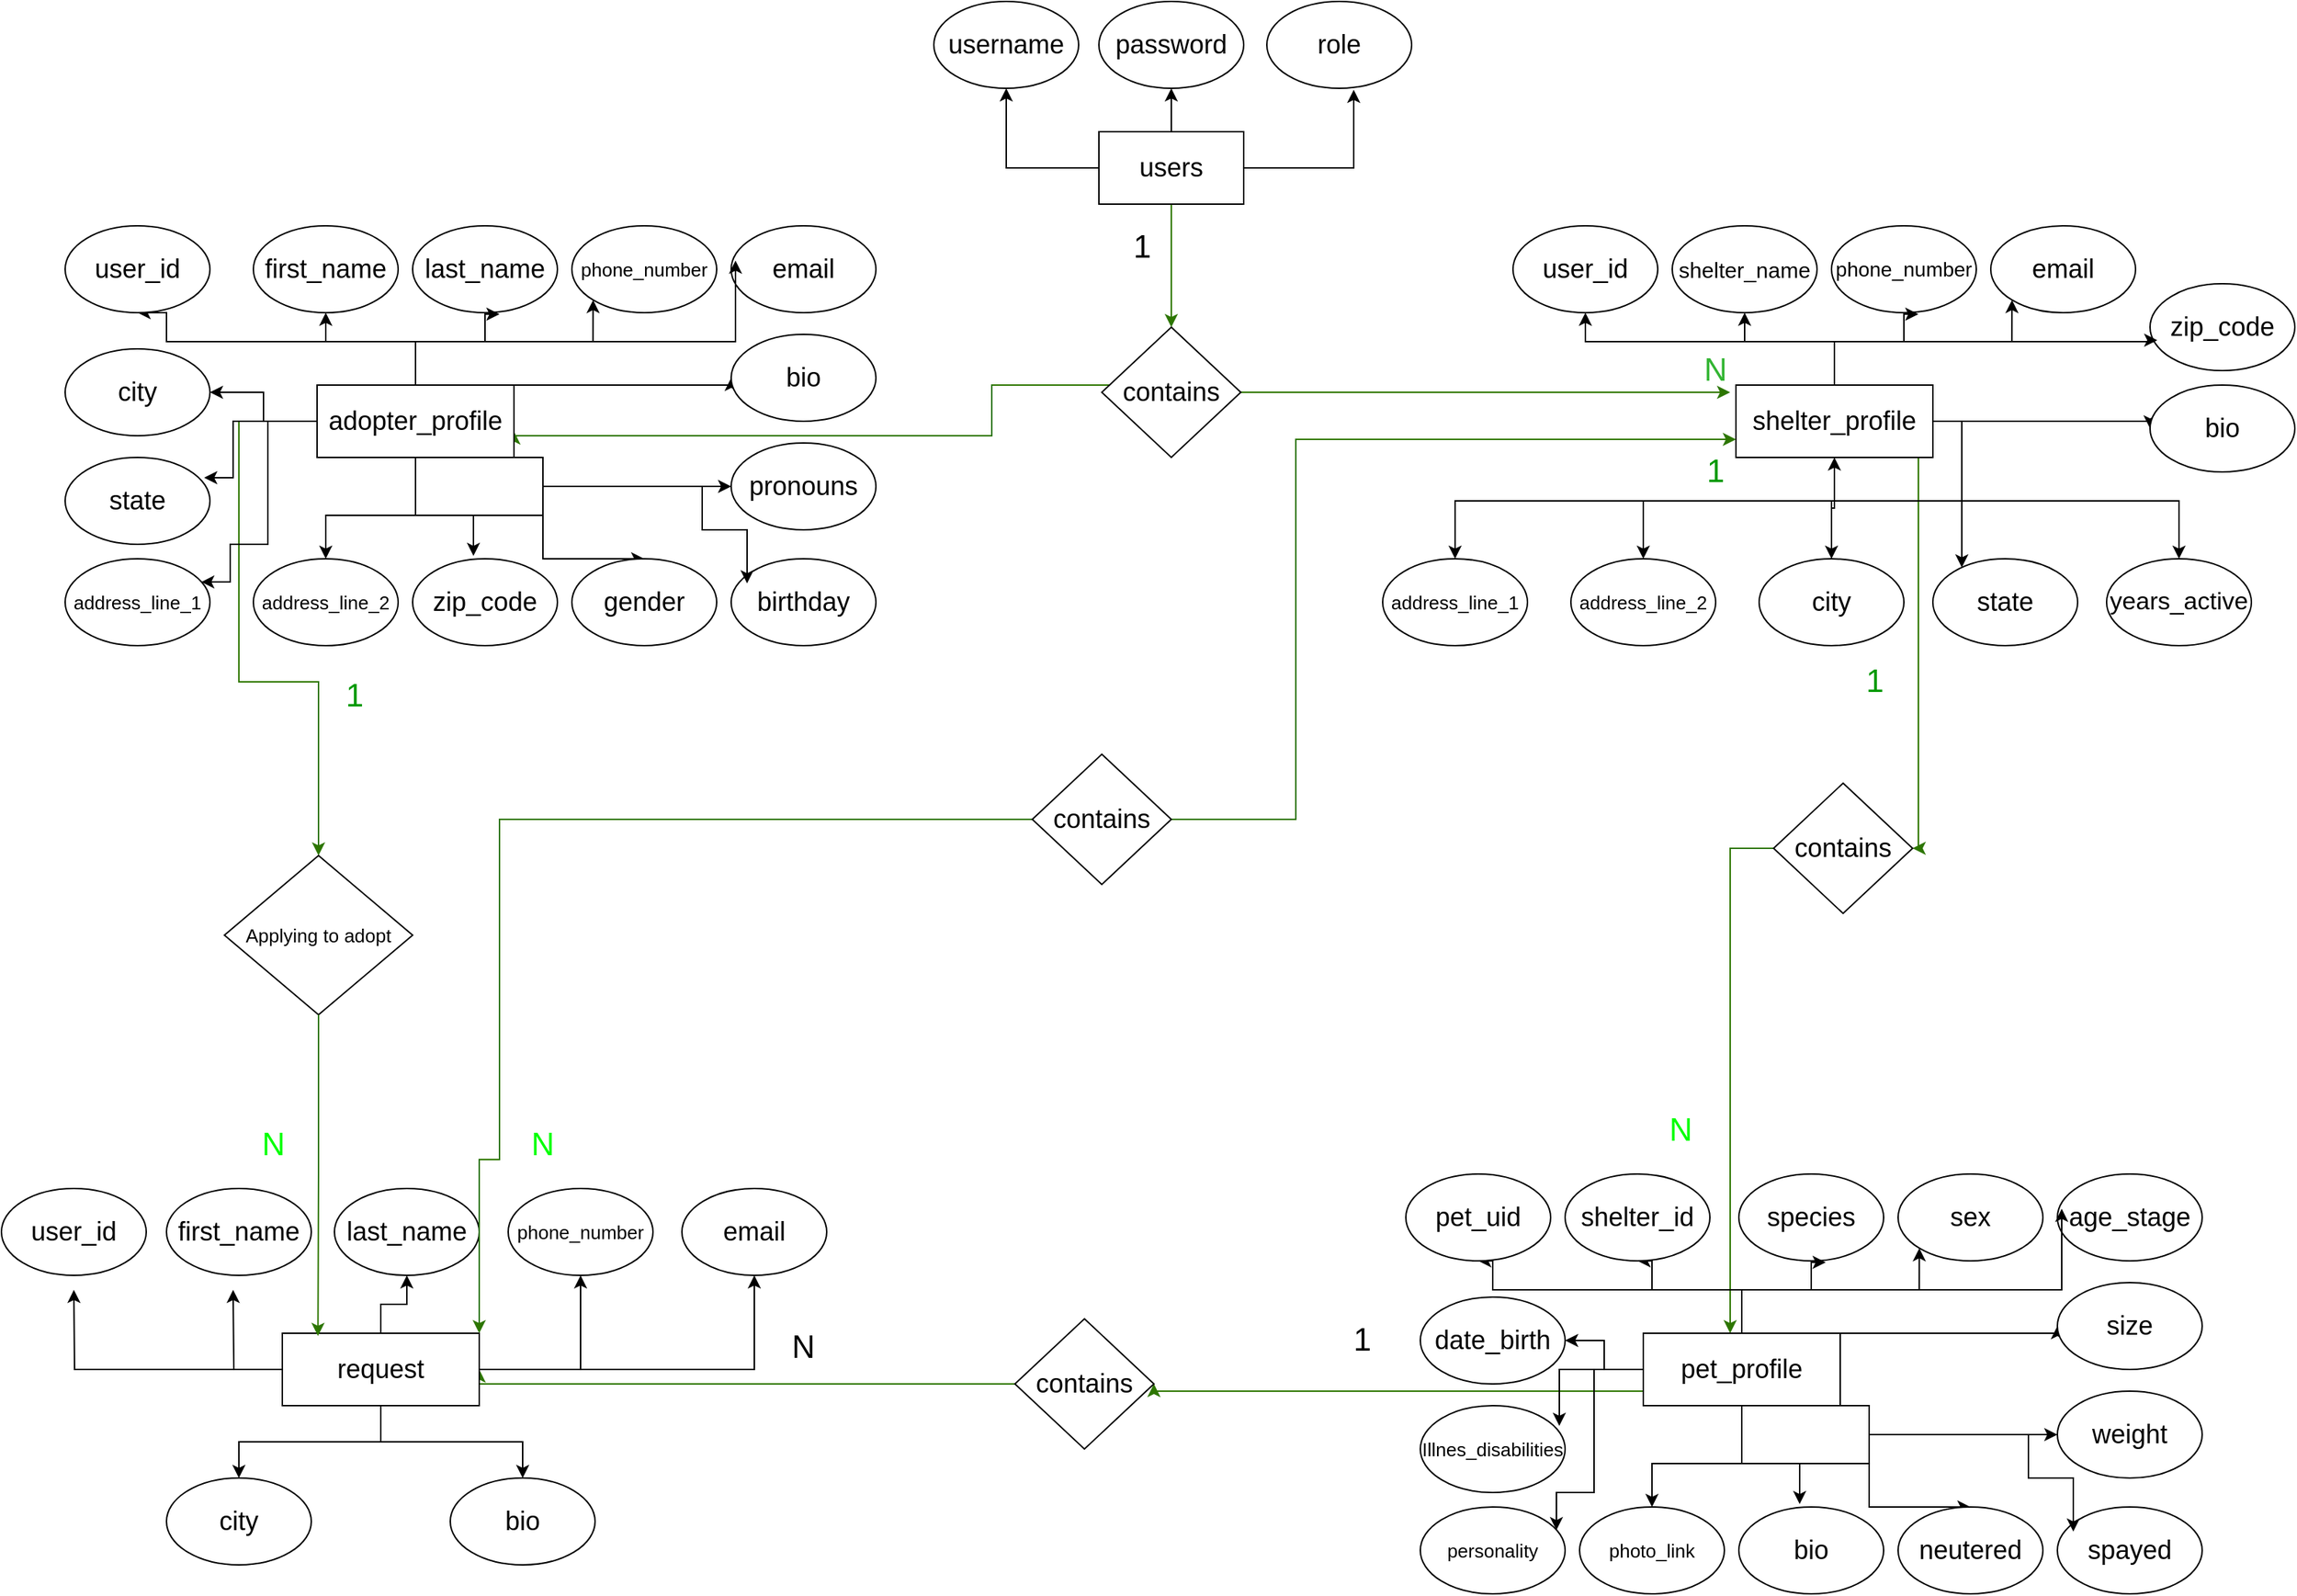 <mxfile version="27.2.0">
  <diagram name="Página-1" id="Rn7OdRzO2CIRXvN16hDt">
    <mxGraphModel grid="1" page="1" gridSize="10" guides="1" tooltips="1" connect="1" arrows="1" fold="1" pageScale="1" pageWidth="827" pageHeight="1169" math="0" shadow="0">
      <root>
        <mxCell id="0" />
        <mxCell id="1" parent="0" />
        <mxCell id="a23xOZSOgzIgh4aSkICn-7" style="edgeStyle=orthogonalEdgeStyle;rounded=0;orthogonalLoop=1;jettySize=auto;html=1;entryX=0.5;entryY=1;entryDx=0;entryDy=0;" edge="1" parent="1" source="a23xOZSOgzIgh4aSkICn-3" target="a23xOZSOgzIgh4aSkICn-4">
          <mxGeometry relative="1" as="geometry" />
        </mxCell>
        <mxCell id="a23xOZSOgzIgh4aSkICn-8" style="edgeStyle=orthogonalEdgeStyle;rounded=0;orthogonalLoop=1;jettySize=auto;html=1;entryX=0.5;entryY=1;entryDx=0;entryDy=0;" edge="1" parent="1" source="a23xOZSOgzIgh4aSkICn-3" target="a23xOZSOgzIgh4aSkICn-5">
          <mxGeometry relative="1" as="geometry">
            <mxPoint x="414" y="80" as="targetPoint" />
          </mxGeometry>
        </mxCell>
        <mxCell id="a23xOZSOgzIgh4aSkICn-54" style="edgeStyle=orthogonalEdgeStyle;rounded=0;orthogonalLoop=1;jettySize=auto;html=1;entryX=0.5;entryY=0;entryDx=0;entryDy=0;fillColor=#60a917;strokeColor=#2D7600;" edge="1" parent="1" source="a23xOZSOgzIgh4aSkICn-3" target="a23xOZSOgzIgh4aSkICn-12">
          <mxGeometry relative="1" as="geometry" />
        </mxCell>
        <mxCell id="a23xOZSOgzIgh4aSkICn-3" value="&lt;font style=&quot;font-size: 18px;&quot;&gt;users&lt;/font&gt;" style="rounded=0;whiteSpace=wrap;html=1;" vertex="1" parent="1">
          <mxGeometry x="364" y="100" width="100" height="50" as="geometry" />
        </mxCell>
        <mxCell id="a23xOZSOgzIgh4aSkICn-4" value="&lt;font style=&quot;font-size: 18px;&quot;&gt;username&lt;/font&gt;" style="ellipse;whiteSpace=wrap;html=1;" vertex="1" parent="1">
          <mxGeometry x="250" y="10" width="100" height="60" as="geometry" />
        </mxCell>
        <mxCell id="a23xOZSOgzIgh4aSkICn-5" value="&lt;font style=&quot;font-size: 18px;&quot;&gt;password&lt;/font&gt;" style="ellipse;whiteSpace=wrap;html=1;" vertex="1" parent="1">
          <mxGeometry x="364" y="10" width="100" height="60" as="geometry" />
        </mxCell>
        <mxCell id="a23xOZSOgzIgh4aSkICn-6" value="&lt;font style=&quot;font-size: 18px;&quot;&gt;role&lt;/font&gt;" style="ellipse;whiteSpace=wrap;html=1;" vertex="1" parent="1">
          <mxGeometry x="480" y="10" width="100" height="60" as="geometry" />
        </mxCell>
        <mxCell id="a23xOZSOgzIgh4aSkICn-10" style="edgeStyle=orthogonalEdgeStyle;rounded=0;orthogonalLoop=1;jettySize=auto;html=1;entryX=0.6;entryY=1.017;entryDx=0;entryDy=0;entryPerimeter=0;" edge="1" parent="1" source="a23xOZSOgzIgh4aSkICn-3" target="a23xOZSOgzIgh4aSkICn-6">
          <mxGeometry relative="1" as="geometry" />
        </mxCell>
        <mxCell id="a23xOZSOgzIgh4aSkICn-53" style="edgeStyle=orthogonalEdgeStyle;rounded=0;orthogonalLoop=1;jettySize=auto;html=1;fillColor=#60a917;strokeColor=#2D7600;entryX=0.993;entryY=0.64;entryDx=0;entryDy=0;entryPerimeter=0;" edge="1" parent="1" source="a23xOZSOgzIgh4aSkICn-12" target="a23xOZSOgzIgh4aSkICn-16">
          <mxGeometry relative="1" as="geometry">
            <mxPoint x="-10" y="310" as="targetPoint" />
            <Array as="points">
              <mxPoint x="290" y="275" />
              <mxPoint x="290" y="310" />
              <mxPoint x="-40" y="310" />
            </Array>
          </mxGeometry>
        </mxCell>
        <mxCell id="a23xOZSOgzIgh4aSkICn-167" style="edgeStyle=orthogonalEdgeStyle;rounded=0;orthogonalLoop=1;jettySize=auto;html=1;fillColor=#60a917;strokeColor=#2D7600;" edge="1" parent="1" source="a23xOZSOgzIgh4aSkICn-12">
          <mxGeometry relative="1" as="geometry">
            <mxPoint x="800" y="280" as="targetPoint" />
          </mxGeometry>
        </mxCell>
        <mxCell id="a23xOZSOgzIgh4aSkICn-12" value="&lt;font style=&quot;font-size: 18px;&quot;&gt;contains&lt;/font&gt;" style="rhombus;whiteSpace=wrap;html=1;" vertex="1" parent="1">
          <mxGeometry x="366" y="235" width="96" height="90" as="geometry" />
        </mxCell>
        <mxCell id="a23xOZSOgzIgh4aSkICn-14" style="edgeStyle=orthogonalEdgeStyle;rounded=0;orthogonalLoop=1;jettySize=auto;html=1;entryX=0.5;entryY=1;entryDx=0;entryDy=0;" edge="1" parent="1" source="a23xOZSOgzIgh4aSkICn-16" target="a23xOZSOgzIgh4aSkICn-17">
          <mxGeometry relative="1" as="geometry">
            <Array as="points">
              <mxPoint x="-108" y="245" />
              <mxPoint x="-280" y="245" />
            </Array>
          </mxGeometry>
        </mxCell>
        <mxCell id="a23xOZSOgzIgh4aSkICn-15" style="edgeStyle=orthogonalEdgeStyle;rounded=0;orthogonalLoop=1;jettySize=auto;html=1;entryX=0.5;entryY=1;entryDx=0;entryDy=0;" edge="1" parent="1" source="a23xOZSOgzIgh4aSkICn-16" target="a23xOZSOgzIgh4aSkICn-18">
          <mxGeometry relative="1" as="geometry">
            <mxPoint x="-126" y="235" as="targetPoint" />
            <Array as="points">
              <mxPoint x="-108" y="245" />
              <mxPoint x="-170" y="245" />
            </Array>
          </mxGeometry>
        </mxCell>
        <mxCell id="a23xOZSOgzIgh4aSkICn-27" style="edgeStyle=orthogonalEdgeStyle;rounded=0;orthogonalLoop=1;jettySize=auto;html=1;entryX=0;entryY=0.5;entryDx=0;entryDy=0;exitX=1;exitY=0.25;exitDx=0;exitDy=0;" edge="1" parent="1" source="a23xOZSOgzIgh4aSkICn-16" target="a23xOZSOgzIgh4aSkICn-26">
          <mxGeometry relative="1" as="geometry">
            <Array as="points">
              <mxPoint x="-40" y="275" />
              <mxPoint x="110" y="275" />
            </Array>
          </mxGeometry>
        </mxCell>
        <mxCell id="a23xOZSOgzIgh4aSkICn-36" style="edgeStyle=orthogonalEdgeStyle;rounded=0;orthogonalLoop=1;jettySize=auto;html=1;" edge="1" parent="1" source="a23xOZSOgzIgh4aSkICn-16" target="a23xOZSOgzIgh4aSkICn-29">
          <mxGeometry relative="1" as="geometry" />
        </mxCell>
        <mxCell id="a23xOZSOgzIgh4aSkICn-43" style="edgeStyle=orthogonalEdgeStyle;rounded=0;orthogonalLoop=1;jettySize=auto;html=1;entryX=0;entryY=1;entryDx=0;entryDy=0;" edge="1" parent="1" source="a23xOZSOgzIgh4aSkICn-16" target="a23xOZSOgzIgh4aSkICn-21">
          <mxGeometry relative="1" as="geometry">
            <Array as="points">
              <mxPoint x="-108" y="245" />
              <mxPoint x="15" y="245" />
            </Array>
          </mxGeometry>
        </mxCell>
        <mxCell id="a23xOZSOgzIgh4aSkICn-46" style="edgeStyle=orthogonalEdgeStyle;rounded=0;orthogonalLoop=1;jettySize=auto;html=1;entryX=0;entryY=0.5;entryDx=0;entryDy=0;exitX=1;exitY=1;exitDx=0;exitDy=0;" edge="1" parent="1" source="a23xOZSOgzIgh4aSkICn-16" target="a23xOZSOgzIgh4aSkICn-44">
          <mxGeometry relative="1" as="geometry">
            <Array as="points">
              <mxPoint x="-20" y="325" />
              <mxPoint x="-20" y="345" />
            </Array>
          </mxGeometry>
        </mxCell>
        <mxCell id="a23xOZSOgzIgh4aSkICn-48" style="edgeStyle=orthogonalEdgeStyle;rounded=0;orthogonalLoop=1;jettySize=auto;html=1;" edge="1" parent="1" source="a23xOZSOgzIgh4aSkICn-16" target="a23xOZSOgzIgh4aSkICn-40">
          <mxGeometry relative="1" as="geometry">
            <Array as="points">
              <mxPoint x="-108" y="365" />
              <mxPoint x="-170" y="365" />
            </Array>
          </mxGeometry>
        </mxCell>
        <mxCell id="a23xOZSOgzIgh4aSkICn-50" style="edgeStyle=orthogonalEdgeStyle;rounded=0;orthogonalLoop=1;jettySize=auto;html=1;entryX=0.5;entryY=0;entryDx=0;entryDy=0;exitX=1;exitY=1;exitDx=0;exitDy=0;" edge="1" parent="1" source="a23xOZSOgzIgh4aSkICn-16" target="a23xOZSOgzIgh4aSkICn-42">
          <mxGeometry relative="1" as="geometry">
            <Array as="points">
              <mxPoint x="-20" y="325" />
              <mxPoint x="-20" y="395" />
            </Array>
          </mxGeometry>
        </mxCell>
        <mxCell id="a23xOZSOgzIgh4aSkICn-170" style="edgeStyle=orthogonalEdgeStyle;rounded=0;orthogonalLoop=1;jettySize=auto;html=1;fillColor=#60a917;strokeColor=#2D7600;" edge="1" parent="1" source="a23xOZSOgzIgh4aSkICn-16" target="a23xOZSOgzIgh4aSkICn-169">
          <mxGeometry relative="1" as="geometry">
            <Array as="points">
              <mxPoint x="-230" y="300" />
              <mxPoint x="-230" y="480" />
              <mxPoint x="-175" y="480" />
            </Array>
          </mxGeometry>
        </mxCell>
        <mxCell id="a23xOZSOgzIgh4aSkICn-16" value="&lt;span style=&quot;font-size: 18px;&quot;&gt;adopter_profile&lt;/span&gt;" style="rounded=0;whiteSpace=wrap;html=1;" vertex="1" parent="1">
          <mxGeometry x="-176" y="275" width="136" height="50" as="geometry" />
        </mxCell>
        <mxCell id="a23xOZSOgzIgh4aSkICn-17" value="&lt;font style=&quot;font-size: 18px;&quot;&gt;user_id&lt;/font&gt;" style="ellipse;whiteSpace=wrap;html=1;" vertex="1" parent="1">
          <mxGeometry x="-350" y="165" width="100" height="60" as="geometry" />
        </mxCell>
        <mxCell id="a23xOZSOgzIgh4aSkICn-18" value="&lt;font style=&quot;font-size: 18px;&quot;&gt;first_name&lt;/font&gt;" style="ellipse;whiteSpace=wrap;html=1;" vertex="1" parent="1">
          <mxGeometry x="-220" y="165" width="100" height="60" as="geometry" />
        </mxCell>
        <mxCell id="a23xOZSOgzIgh4aSkICn-19" value="&lt;font style=&quot;font-size: 18px;&quot;&gt;last_name&lt;/font&gt;" style="ellipse;whiteSpace=wrap;html=1;" vertex="1" parent="1">
          <mxGeometry x="-110" y="165" width="100" height="60" as="geometry" />
        </mxCell>
        <mxCell id="a23xOZSOgzIgh4aSkICn-20" style="edgeStyle=orthogonalEdgeStyle;rounded=0;orthogonalLoop=1;jettySize=auto;html=1;entryX=0.6;entryY=1.017;entryDx=0;entryDy=0;entryPerimeter=0;" edge="1" parent="1" source="a23xOZSOgzIgh4aSkICn-16" target="a23xOZSOgzIgh4aSkICn-19">
          <mxGeometry relative="1" as="geometry">
            <Array as="points">
              <mxPoint x="-108" y="245" />
              <mxPoint x="-60" y="245" />
              <mxPoint x="-60" y="226" />
            </Array>
          </mxGeometry>
        </mxCell>
        <mxCell id="a23xOZSOgzIgh4aSkICn-21" value="&lt;font style=&quot;font-size: 13px;&quot;&gt;phone_number&lt;/font&gt;" style="ellipse;whiteSpace=wrap;html=1;" vertex="1" parent="1">
          <mxGeometry y="165" width="100" height="60" as="geometry" />
        </mxCell>
        <mxCell id="a23xOZSOgzIgh4aSkICn-22" value="&lt;font style=&quot;font-size: 18px;&quot;&gt;email&lt;/font&gt;" style="ellipse;whiteSpace=wrap;html=1;" vertex="1" parent="1">
          <mxGeometry x="110" y="165" width="100" height="60" as="geometry" />
        </mxCell>
        <mxCell id="a23xOZSOgzIgh4aSkICn-25" style="edgeStyle=orthogonalEdgeStyle;rounded=0;orthogonalLoop=1;jettySize=auto;html=1;entryX=0.03;entryY=0.4;entryDx=0;entryDy=0;entryPerimeter=0;" edge="1" parent="1" source="a23xOZSOgzIgh4aSkICn-16" target="a23xOZSOgzIgh4aSkICn-22">
          <mxGeometry relative="1" as="geometry">
            <Array as="points">
              <mxPoint x="-108" y="245" />
              <mxPoint x="113" y="245" />
            </Array>
          </mxGeometry>
        </mxCell>
        <mxCell id="a23xOZSOgzIgh4aSkICn-26" value="&lt;font style=&quot;font-size: 18px;&quot;&gt;bio&lt;/font&gt;" style="ellipse;whiteSpace=wrap;html=1;" vertex="1" parent="1">
          <mxGeometry x="110" y="240" width="100" height="60" as="geometry" />
        </mxCell>
        <mxCell id="a23xOZSOgzIgh4aSkICn-29" value="&lt;font style=&quot;font-size: 18px;&quot;&gt;city&lt;/font&gt;" style="ellipse;whiteSpace=wrap;html=1;" vertex="1" parent="1">
          <mxGeometry x="-350" y="250" width="100" height="60" as="geometry" />
        </mxCell>
        <mxCell id="a23xOZSOgzIgh4aSkICn-30" value="&lt;font style=&quot;font-size: 18px;&quot;&gt;state&lt;/font&gt;" style="ellipse;whiteSpace=wrap;html=1;" vertex="1" parent="1">
          <mxGeometry x="-350" y="325" width="100" height="60" as="geometry" />
        </mxCell>
        <mxCell id="a23xOZSOgzIgh4aSkICn-31" value="&lt;font style=&quot;font-size: 13px;&quot;&gt;address_line_1&lt;/font&gt;" style="ellipse;whiteSpace=wrap;html=1;" vertex="1" parent="1">
          <mxGeometry x="-350" y="395" width="100" height="60" as="geometry" />
        </mxCell>
        <mxCell id="a23xOZSOgzIgh4aSkICn-37" style="edgeStyle=orthogonalEdgeStyle;rounded=0;orthogonalLoop=1;jettySize=auto;html=1;entryX=0.96;entryY=0.233;entryDx=0;entryDy=0;entryPerimeter=0;" edge="1" parent="1" source="a23xOZSOgzIgh4aSkICn-16" target="a23xOZSOgzIgh4aSkICn-30">
          <mxGeometry relative="1" as="geometry">
            <Array as="points">
              <mxPoint x="-234" y="300" />
            </Array>
          </mxGeometry>
        </mxCell>
        <mxCell id="a23xOZSOgzIgh4aSkICn-40" value="&lt;font style=&quot;font-size: 13px;&quot;&gt;address_line_2&lt;/font&gt;" style="ellipse;whiteSpace=wrap;html=1;" vertex="1" parent="1">
          <mxGeometry x="-220" y="395" width="100" height="60" as="geometry" />
        </mxCell>
        <mxCell id="a23xOZSOgzIgh4aSkICn-41" value="&lt;font style=&quot;font-size: 18px;&quot;&gt;zip_code&lt;/font&gt;" style="ellipse;whiteSpace=wrap;html=1;" vertex="1" parent="1">
          <mxGeometry x="-110" y="395" width="100" height="60" as="geometry" />
        </mxCell>
        <mxCell id="a23xOZSOgzIgh4aSkICn-42" value="&lt;font style=&quot;font-size: 18px;&quot;&gt;gender&lt;/font&gt;" style="ellipse;whiteSpace=wrap;html=1;" vertex="1" parent="1">
          <mxGeometry y="395" width="100" height="60" as="geometry" />
        </mxCell>
        <mxCell id="a23xOZSOgzIgh4aSkICn-44" value="&lt;font style=&quot;font-size: 18px;&quot;&gt;pronouns&lt;/font&gt;" style="ellipse;whiteSpace=wrap;html=1;" vertex="1" parent="1">
          <mxGeometry x="110" y="315" width="100" height="60" as="geometry" />
        </mxCell>
        <mxCell id="a23xOZSOgzIgh4aSkICn-45" value="&lt;font style=&quot;font-size: 18px;&quot;&gt;birthday&lt;/font&gt;" style="ellipse;whiteSpace=wrap;html=1;" vertex="1" parent="1">
          <mxGeometry x="110" y="395" width="100" height="60" as="geometry" />
        </mxCell>
        <mxCell id="a23xOZSOgzIgh4aSkICn-47" style="edgeStyle=orthogonalEdgeStyle;rounded=0;orthogonalLoop=1;jettySize=auto;html=1;entryX=0.11;entryY=0.283;entryDx=0;entryDy=0;entryPerimeter=0;" edge="1" parent="1" target="a23xOZSOgzIgh4aSkICn-45">
          <mxGeometry relative="1" as="geometry">
            <mxPoint x="-108" y="335" as="sourcePoint" />
            <Array as="points">
              <mxPoint x="-108" y="365" />
              <mxPoint x="-20" y="365" />
              <mxPoint x="-20" y="345" />
              <mxPoint x="90" y="345" />
              <mxPoint x="90" y="375" />
              <mxPoint x="121" y="375" />
            </Array>
          </mxGeometry>
        </mxCell>
        <mxCell id="a23xOZSOgzIgh4aSkICn-49" style="edgeStyle=orthogonalEdgeStyle;rounded=0;orthogonalLoop=1;jettySize=auto;html=1;entryX=0.42;entryY=-0.033;entryDx=0;entryDy=0;entryPerimeter=0;" edge="1" parent="1" source="a23xOZSOgzIgh4aSkICn-16" target="a23xOZSOgzIgh4aSkICn-41">
          <mxGeometry relative="1" as="geometry">
            <Array as="points">
              <mxPoint x="-108" y="365" />
              <mxPoint x="-68" y="365" />
            </Array>
          </mxGeometry>
        </mxCell>
        <mxCell id="a23xOZSOgzIgh4aSkICn-55" style="edgeStyle=orthogonalEdgeStyle;rounded=0;orthogonalLoop=1;jettySize=auto;html=1;entryX=0.94;entryY=0.267;entryDx=0;entryDy=0;entryPerimeter=0;" edge="1" parent="1" source="a23xOZSOgzIgh4aSkICn-16" target="a23xOZSOgzIgh4aSkICn-31">
          <mxGeometry relative="1" as="geometry">
            <Array as="points">
              <mxPoint x="-210" y="300" />
              <mxPoint x="-210" y="385" />
              <mxPoint x="-236" y="385" />
            </Array>
          </mxGeometry>
        </mxCell>
        <mxCell id="a23xOZSOgzIgh4aSkICn-56" style="edgeStyle=orthogonalEdgeStyle;rounded=0;orthogonalLoop=1;jettySize=auto;html=1;entryX=0.5;entryY=1;entryDx=0;entryDy=0;" edge="1" parent="1" source="a23xOZSOgzIgh4aSkICn-64" target="a23xOZSOgzIgh4aSkICn-65">
          <mxGeometry relative="1" as="geometry">
            <Array as="points">
              <mxPoint x="872" y="245" />
              <mxPoint x="700" y="245" />
            </Array>
          </mxGeometry>
        </mxCell>
        <mxCell id="a23xOZSOgzIgh4aSkICn-57" style="edgeStyle=orthogonalEdgeStyle;rounded=0;orthogonalLoop=1;jettySize=auto;html=1;entryX=0.5;entryY=1;entryDx=0;entryDy=0;" edge="1" parent="1" source="a23xOZSOgzIgh4aSkICn-64" target="a23xOZSOgzIgh4aSkICn-66">
          <mxGeometry relative="1" as="geometry">
            <mxPoint x="854" y="235" as="targetPoint" />
            <Array as="points">
              <mxPoint x="872" y="245" />
              <mxPoint x="810" y="245" />
            </Array>
          </mxGeometry>
        </mxCell>
        <mxCell id="a23xOZSOgzIgh4aSkICn-58" style="edgeStyle=orthogonalEdgeStyle;rounded=0;orthogonalLoop=1;jettySize=auto;html=1;entryX=0;entryY=0.5;entryDx=0;entryDy=0;exitX=1;exitY=0.25;exitDx=0;exitDy=0;" edge="1" parent="1" source="a23xOZSOgzIgh4aSkICn-64" target="a23xOZSOgzIgh4aSkICn-72">
          <mxGeometry relative="1" as="geometry">
            <Array as="points">
              <mxPoint x="940" y="300" />
            </Array>
          </mxGeometry>
        </mxCell>
        <mxCell id="a23xOZSOgzIgh4aSkICn-60" style="edgeStyle=orthogonalEdgeStyle;rounded=0;orthogonalLoop=1;jettySize=auto;html=1;entryX=0;entryY=1;entryDx=0;entryDy=0;" edge="1" parent="1" source="a23xOZSOgzIgh4aSkICn-64" target="a23xOZSOgzIgh4aSkICn-69">
          <mxGeometry relative="1" as="geometry">
            <Array as="points">
              <mxPoint x="872" y="245" />
              <mxPoint x="995" y="245" />
            </Array>
          </mxGeometry>
        </mxCell>
        <mxCell id="a23xOZSOgzIgh4aSkICn-62" style="edgeStyle=orthogonalEdgeStyle;rounded=0;orthogonalLoop=1;jettySize=auto;html=1;" edge="1" parent="1" source="a23xOZSOgzIgh4aSkICn-64" target="a23xOZSOgzIgh4aSkICn-77">
          <mxGeometry relative="1" as="geometry">
            <Array as="points">
              <mxPoint x="960" y="300" />
            </Array>
          </mxGeometry>
        </mxCell>
        <mxCell id="a23xOZSOgzIgh4aSkICn-85" style="edgeStyle=orthogonalEdgeStyle;rounded=0;orthogonalLoop=1;jettySize=auto;html=1;" edge="1" parent="1" source="a23xOZSOgzIgh4aSkICn-64" target="a23xOZSOgzIgh4aSkICn-73">
          <mxGeometry relative="1" as="geometry">
            <Array as="points">
              <mxPoint x="872" y="355" />
            </Array>
          </mxGeometry>
        </mxCell>
        <mxCell id="a23xOZSOgzIgh4aSkICn-86" style="edgeStyle=orthogonalEdgeStyle;rounded=0;orthogonalLoop=1;jettySize=auto;html=1;" edge="1" parent="1" source="a23xOZSOgzIgh4aSkICn-64" target="a23xOZSOgzIgh4aSkICn-74">
          <mxGeometry relative="1" as="geometry">
            <Array as="points">
              <mxPoint x="872" y="355" />
              <mxPoint x="740" y="355" />
            </Array>
          </mxGeometry>
        </mxCell>
        <mxCell id="a23xOZSOgzIgh4aSkICn-88" style="edgeStyle=orthogonalEdgeStyle;rounded=0;orthogonalLoop=1;jettySize=auto;html=1;entryX=0.5;entryY=0;entryDx=0;entryDy=0;" edge="1" parent="1" source="a23xOZSOgzIgh4aSkICn-64" target="a23xOZSOgzIgh4aSkICn-75">
          <mxGeometry relative="1" as="geometry">
            <Array as="points">
              <mxPoint x="872" y="355" />
              <mxPoint x="870" y="355" />
            </Array>
          </mxGeometry>
        </mxCell>
        <mxCell id="a23xOZSOgzIgh4aSkICn-120" style="edgeStyle=orthogonalEdgeStyle;rounded=0;orthogonalLoop=1;jettySize=auto;html=1;fillColor=#60a917;strokeColor=#2D7600;" edge="1" parent="1" source="a23xOZSOgzIgh4aSkICn-64" target="a23xOZSOgzIgh4aSkICn-90">
          <mxGeometry relative="1" as="geometry">
            <Array as="points">
              <mxPoint x="930" y="595" />
            </Array>
          </mxGeometry>
        </mxCell>
        <mxCell id="a23xOZSOgzIgh4aSkICn-64" value="&lt;span style=&quot;font-size: 18px;&quot;&gt;shelter_profile&lt;/span&gt;" style="rounded=0;whiteSpace=wrap;html=1;" vertex="1" parent="1">
          <mxGeometry x="804" y="275" width="136" height="50" as="geometry" />
        </mxCell>
        <mxCell id="a23xOZSOgzIgh4aSkICn-65" value="&lt;font style=&quot;font-size: 18px;&quot;&gt;user_id&lt;/font&gt;" style="ellipse;whiteSpace=wrap;html=1;" vertex="1" parent="1">
          <mxGeometry x="650" y="165" width="100" height="60" as="geometry" />
        </mxCell>
        <mxCell id="a23xOZSOgzIgh4aSkICn-66" value="&lt;font style=&quot;font-size: 15px;&quot;&gt;shelter_name&lt;/font&gt;" style="ellipse;whiteSpace=wrap;html=1;" vertex="1" parent="1">
          <mxGeometry x="760" y="165" width="100" height="60" as="geometry" />
        </mxCell>
        <mxCell id="a23xOZSOgzIgh4aSkICn-67" value="&lt;font style=&quot;font-size: 14px;&quot;&gt;phone_number&lt;/font&gt;" style="ellipse;whiteSpace=wrap;html=1;" vertex="1" parent="1">
          <mxGeometry x="870" y="165" width="100" height="60" as="geometry" />
        </mxCell>
        <mxCell id="a23xOZSOgzIgh4aSkICn-68" style="edgeStyle=orthogonalEdgeStyle;rounded=0;orthogonalLoop=1;jettySize=auto;html=1;entryX=0.6;entryY=1.017;entryDx=0;entryDy=0;entryPerimeter=0;" edge="1" parent="1" source="a23xOZSOgzIgh4aSkICn-64" target="a23xOZSOgzIgh4aSkICn-67">
          <mxGeometry relative="1" as="geometry">
            <Array as="points">
              <mxPoint x="872" y="245" />
              <mxPoint x="920" y="245" />
              <mxPoint x="920" y="226" />
            </Array>
          </mxGeometry>
        </mxCell>
        <mxCell id="a23xOZSOgzIgh4aSkICn-69" value="&lt;font style=&quot;font-size: 18px;&quot;&gt;email&lt;/font&gt;" style="ellipse;whiteSpace=wrap;html=1;" vertex="1" parent="1">
          <mxGeometry x="980" y="165" width="100" height="60" as="geometry" />
        </mxCell>
        <mxCell id="a23xOZSOgzIgh4aSkICn-70" value="&lt;font style=&quot;font-size: 18px;&quot;&gt;zip_code&lt;/font&gt;" style="ellipse;whiteSpace=wrap;html=1;" vertex="1" parent="1">
          <mxGeometry x="1090" y="205" width="100" height="60" as="geometry" />
        </mxCell>
        <mxCell id="a23xOZSOgzIgh4aSkICn-71" style="edgeStyle=orthogonalEdgeStyle;rounded=0;orthogonalLoop=1;jettySize=auto;html=1;entryX=0.05;entryY=0.65;entryDx=0;entryDy=0;entryPerimeter=0;" edge="1" parent="1" source="a23xOZSOgzIgh4aSkICn-64" target="a23xOZSOgzIgh4aSkICn-70">
          <mxGeometry relative="1" as="geometry">
            <Array as="points">
              <mxPoint x="872" y="245" />
              <mxPoint x="1093" y="245" />
              <mxPoint x="1093" y="244" />
            </Array>
          </mxGeometry>
        </mxCell>
        <mxCell id="a23xOZSOgzIgh4aSkICn-72" value="&lt;font style=&quot;font-size: 18px;&quot;&gt;bio&lt;/font&gt;" style="ellipse;whiteSpace=wrap;html=1;" vertex="1" parent="1">
          <mxGeometry x="1090" y="275" width="100" height="60" as="geometry" />
        </mxCell>
        <mxCell id="a23xOZSOgzIgh4aSkICn-73" value="&lt;font style=&quot;font-size: 13px;&quot;&gt;address_line_1&lt;/font&gt;" style="ellipse;whiteSpace=wrap;html=1;" vertex="1" parent="1">
          <mxGeometry x="560" y="395" width="100" height="60" as="geometry" />
        </mxCell>
        <mxCell id="a23xOZSOgzIgh4aSkICn-74" value="&lt;font style=&quot;font-size: 13px;&quot;&gt;address_line_2&lt;/font&gt;" style="ellipse;whiteSpace=wrap;html=1;" vertex="1" parent="1">
          <mxGeometry x="690" y="395" width="100" height="60" as="geometry" />
        </mxCell>
        <mxCell id="a23xOZSOgzIgh4aSkICn-121" value="" style="edgeStyle=orthogonalEdgeStyle;rounded=0;orthogonalLoop=1;jettySize=auto;html=1;" edge="1" parent="1" source="a23xOZSOgzIgh4aSkICn-75" target="a23xOZSOgzIgh4aSkICn-64">
          <mxGeometry relative="1" as="geometry" />
        </mxCell>
        <mxCell id="a23xOZSOgzIgh4aSkICn-75" value="&lt;font style=&quot;font-size: 18px;&quot;&gt;city&lt;/font&gt;" style="ellipse;whiteSpace=wrap;html=1;" vertex="1" parent="1">
          <mxGeometry x="820" y="395" width="100" height="60" as="geometry" />
        </mxCell>
        <mxCell id="a23xOZSOgzIgh4aSkICn-77" value="&lt;font style=&quot;font-size: 18px;&quot;&gt;state&lt;/font&gt;" style="ellipse;whiteSpace=wrap;html=1;" vertex="1" parent="1">
          <mxGeometry x="940" y="395" width="100" height="60" as="geometry" />
        </mxCell>
        <mxCell id="a23xOZSOgzIgh4aSkICn-78" value="&lt;font style=&quot;font-size: 17px;&quot;&gt;years_active&lt;/font&gt;" style="ellipse;whiteSpace=wrap;html=1;" vertex="1" parent="1">
          <mxGeometry x="1060" y="395" width="100" height="60" as="geometry" />
        </mxCell>
        <mxCell id="a23xOZSOgzIgh4aSkICn-83" style="edgeStyle=orthogonalEdgeStyle;rounded=0;orthogonalLoop=1;jettySize=auto;html=1;entryX=0.5;entryY=0;entryDx=0;entryDy=0;" edge="1" parent="1" source="a23xOZSOgzIgh4aSkICn-64" target="a23xOZSOgzIgh4aSkICn-78">
          <mxGeometry relative="1" as="geometry">
            <Array as="points">
              <mxPoint x="872" y="355" />
              <mxPoint x="1110" y="355" />
            </Array>
          </mxGeometry>
        </mxCell>
        <mxCell id="a23xOZSOgzIgh4aSkICn-122" style="edgeStyle=orthogonalEdgeStyle;rounded=0;orthogonalLoop=1;jettySize=auto;html=1;fillColor=#60a917;strokeColor=#2D7600;" edge="1" parent="1" source="a23xOZSOgzIgh4aSkICn-90" target="a23xOZSOgzIgh4aSkICn-99">
          <mxGeometry relative="1" as="geometry">
            <Array as="points">
              <mxPoint x="800" y="595" />
            </Array>
          </mxGeometry>
        </mxCell>
        <mxCell id="a23xOZSOgzIgh4aSkICn-90" value="&lt;font style=&quot;font-size: 18px;&quot;&gt;contains&lt;/font&gt;" style="rhombus;whiteSpace=wrap;html=1;" vertex="1" parent="1">
          <mxGeometry x="830" y="550" width="96" height="90" as="geometry" />
        </mxCell>
        <mxCell id="a23xOZSOgzIgh4aSkICn-91" style="edgeStyle=orthogonalEdgeStyle;rounded=0;orthogonalLoop=1;jettySize=auto;html=1;entryX=0.5;entryY=1;entryDx=0;entryDy=0;" edge="1" parent="1" source="a23xOZSOgzIgh4aSkICn-99" target="a23xOZSOgzIgh4aSkICn-100">
          <mxGeometry relative="1" as="geometry">
            <Array as="points">
              <mxPoint x="808" y="900" />
              <mxPoint x="636" y="900" />
            </Array>
          </mxGeometry>
        </mxCell>
        <mxCell id="a23xOZSOgzIgh4aSkICn-92" style="edgeStyle=orthogonalEdgeStyle;rounded=0;orthogonalLoop=1;jettySize=auto;html=1;entryX=0.5;entryY=1;entryDx=0;entryDy=0;" edge="1" parent="1" source="a23xOZSOgzIgh4aSkICn-99" target="a23xOZSOgzIgh4aSkICn-101">
          <mxGeometry relative="1" as="geometry">
            <mxPoint x="790" y="890" as="targetPoint" />
            <Array as="points">
              <mxPoint x="808" y="900" />
              <mxPoint x="746" y="900" />
            </Array>
          </mxGeometry>
        </mxCell>
        <mxCell id="a23xOZSOgzIgh4aSkICn-93" style="edgeStyle=orthogonalEdgeStyle;rounded=0;orthogonalLoop=1;jettySize=auto;html=1;entryX=0;entryY=0.5;entryDx=0;entryDy=0;exitX=1;exitY=0.25;exitDx=0;exitDy=0;" edge="1" parent="1" source="a23xOZSOgzIgh4aSkICn-99" target="a23xOZSOgzIgh4aSkICn-107">
          <mxGeometry relative="1" as="geometry">
            <Array as="points">
              <mxPoint x="876" y="930" />
              <mxPoint x="1026" y="930" />
            </Array>
          </mxGeometry>
        </mxCell>
        <mxCell id="a23xOZSOgzIgh4aSkICn-94" style="edgeStyle=orthogonalEdgeStyle;rounded=0;orthogonalLoop=1;jettySize=auto;html=1;" edge="1" parent="1" source="a23xOZSOgzIgh4aSkICn-99" target="a23xOZSOgzIgh4aSkICn-108">
          <mxGeometry relative="1" as="geometry" />
        </mxCell>
        <mxCell id="a23xOZSOgzIgh4aSkICn-95" style="edgeStyle=orthogonalEdgeStyle;rounded=0;orthogonalLoop=1;jettySize=auto;html=1;entryX=0;entryY=1;entryDx=0;entryDy=0;" edge="1" parent="1" source="a23xOZSOgzIgh4aSkICn-99" target="a23xOZSOgzIgh4aSkICn-104">
          <mxGeometry relative="1" as="geometry">
            <Array as="points">
              <mxPoint x="808" y="900" />
              <mxPoint x="931" y="900" />
            </Array>
          </mxGeometry>
        </mxCell>
        <mxCell id="a23xOZSOgzIgh4aSkICn-96" style="edgeStyle=orthogonalEdgeStyle;rounded=0;orthogonalLoop=1;jettySize=auto;html=1;entryX=0;entryY=0.5;entryDx=0;entryDy=0;exitX=1;exitY=1;exitDx=0;exitDy=0;" edge="1" parent="1" source="a23xOZSOgzIgh4aSkICn-99" target="a23xOZSOgzIgh4aSkICn-115">
          <mxGeometry relative="1" as="geometry">
            <Array as="points">
              <mxPoint x="896" y="980" />
              <mxPoint x="896" y="1000" />
            </Array>
          </mxGeometry>
        </mxCell>
        <mxCell id="a23xOZSOgzIgh4aSkICn-97" style="edgeStyle=orthogonalEdgeStyle;rounded=0;orthogonalLoop=1;jettySize=auto;html=1;" edge="1" parent="1" source="a23xOZSOgzIgh4aSkICn-99" target="a23xOZSOgzIgh4aSkICn-112">
          <mxGeometry relative="1" as="geometry">
            <Array as="points">
              <mxPoint x="808" y="1020" />
              <mxPoint x="746" y="1020" />
            </Array>
          </mxGeometry>
        </mxCell>
        <mxCell id="a23xOZSOgzIgh4aSkICn-98" style="edgeStyle=orthogonalEdgeStyle;rounded=0;orthogonalLoop=1;jettySize=auto;html=1;entryX=0.5;entryY=0;entryDx=0;entryDy=0;exitX=1;exitY=1;exitDx=0;exitDy=0;" edge="1" parent="1" source="a23xOZSOgzIgh4aSkICn-99" target="a23xOZSOgzIgh4aSkICn-114">
          <mxGeometry relative="1" as="geometry">
            <Array as="points">
              <mxPoint x="896" y="980" />
              <mxPoint x="896" y="1050" />
            </Array>
          </mxGeometry>
        </mxCell>
        <mxCell id="a23xOZSOgzIgh4aSkICn-124" style="edgeStyle=orthogonalEdgeStyle;rounded=0;orthogonalLoop=1;jettySize=auto;html=1;entryX=1;entryY=0.5;entryDx=0;entryDy=0;fillColor=#60a917;strokeColor=#2D7600;" edge="1" parent="1" source="a23xOZSOgzIgh4aSkICn-99" target="a23xOZSOgzIgh4aSkICn-123">
          <mxGeometry relative="1" as="geometry">
            <Array as="points">
              <mxPoint x="402" y="970" />
            </Array>
          </mxGeometry>
        </mxCell>
        <mxCell id="a23xOZSOgzIgh4aSkICn-99" value="&lt;span style=&quot;font-size: 18px;&quot;&gt;pet_profile&lt;/span&gt;" style="rounded=0;whiteSpace=wrap;html=1;" vertex="1" parent="1">
          <mxGeometry x="740" y="930" width="136" height="50" as="geometry" />
        </mxCell>
        <mxCell id="a23xOZSOgzIgh4aSkICn-100" value="&lt;font style=&quot;font-size: 18px;&quot;&gt;pet_uid&lt;/font&gt;" style="ellipse;whiteSpace=wrap;html=1;" vertex="1" parent="1">
          <mxGeometry x="576" y="820" width="100" height="60" as="geometry" />
        </mxCell>
        <mxCell id="a23xOZSOgzIgh4aSkICn-101" value="&lt;font style=&quot;font-size: 18px;&quot;&gt;shelter_id&lt;/font&gt;" style="ellipse;whiteSpace=wrap;html=1;" vertex="1" parent="1">
          <mxGeometry x="686" y="820" width="100" height="60" as="geometry" />
        </mxCell>
        <mxCell id="a23xOZSOgzIgh4aSkICn-102" value="&lt;font style=&quot;font-size: 18px;&quot;&gt;species&lt;/font&gt;" style="ellipse;whiteSpace=wrap;html=1;" vertex="1" parent="1">
          <mxGeometry x="806" y="820" width="100" height="60" as="geometry" />
        </mxCell>
        <mxCell id="a23xOZSOgzIgh4aSkICn-103" style="edgeStyle=orthogonalEdgeStyle;rounded=0;orthogonalLoop=1;jettySize=auto;html=1;entryX=0.6;entryY=1.017;entryDx=0;entryDy=0;entryPerimeter=0;" edge="1" parent="1" source="a23xOZSOgzIgh4aSkICn-99" target="a23xOZSOgzIgh4aSkICn-102">
          <mxGeometry relative="1" as="geometry">
            <Array as="points">
              <mxPoint x="808" y="900" />
              <mxPoint x="856" y="900" />
              <mxPoint x="856" y="881" />
            </Array>
          </mxGeometry>
        </mxCell>
        <mxCell id="a23xOZSOgzIgh4aSkICn-104" value="&lt;font style=&quot;font-size: 18px;&quot;&gt;sex&lt;/font&gt;" style="ellipse;whiteSpace=wrap;html=1;" vertex="1" parent="1">
          <mxGeometry x="916" y="820" width="100" height="60" as="geometry" />
        </mxCell>
        <mxCell id="a23xOZSOgzIgh4aSkICn-105" value="&lt;font style=&quot;font-size: 18px;&quot;&gt;age_stage&lt;/font&gt;" style="ellipse;whiteSpace=wrap;html=1;" vertex="1" parent="1">
          <mxGeometry x="1026" y="820" width="100" height="60" as="geometry" />
        </mxCell>
        <mxCell id="a23xOZSOgzIgh4aSkICn-106" style="edgeStyle=orthogonalEdgeStyle;rounded=0;orthogonalLoop=1;jettySize=auto;html=1;entryX=0.03;entryY=0.4;entryDx=0;entryDy=0;entryPerimeter=0;" edge="1" parent="1" source="a23xOZSOgzIgh4aSkICn-99" target="a23xOZSOgzIgh4aSkICn-105">
          <mxGeometry relative="1" as="geometry">
            <Array as="points">
              <mxPoint x="808" y="900" />
              <mxPoint x="1029" y="900" />
            </Array>
          </mxGeometry>
        </mxCell>
        <mxCell id="a23xOZSOgzIgh4aSkICn-107" value="&lt;font style=&quot;font-size: 18px;&quot;&gt;size&lt;/font&gt;" style="ellipse;whiteSpace=wrap;html=1;" vertex="1" parent="1">
          <mxGeometry x="1026" y="895" width="100" height="60" as="geometry" />
        </mxCell>
        <mxCell id="a23xOZSOgzIgh4aSkICn-108" value="&lt;font style=&quot;font-size: 18px;&quot;&gt;date_birth&lt;/font&gt;" style="ellipse;whiteSpace=wrap;html=1;" vertex="1" parent="1">
          <mxGeometry x="586" y="905" width="100" height="60" as="geometry" />
        </mxCell>
        <mxCell id="a23xOZSOgzIgh4aSkICn-109" value="&lt;font style=&quot;font-size: 13px;&quot;&gt;Illnes_disabilities&lt;/font&gt;" style="ellipse;whiteSpace=wrap;html=1;" vertex="1" parent="1">
          <mxGeometry x="586" y="980" width="100" height="60" as="geometry" />
        </mxCell>
        <mxCell id="a23xOZSOgzIgh4aSkICn-110" value="&lt;font style=&quot;font-size: 13px;&quot;&gt;personality&lt;/font&gt;" style="ellipse;whiteSpace=wrap;html=1;" vertex="1" parent="1">
          <mxGeometry x="586" y="1050" width="100" height="60" as="geometry" />
        </mxCell>
        <mxCell id="a23xOZSOgzIgh4aSkICn-111" style="edgeStyle=orthogonalEdgeStyle;rounded=0;orthogonalLoop=1;jettySize=auto;html=1;entryX=0.96;entryY=0.233;entryDx=0;entryDy=0;entryPerimeter=0;" edge="1" parent="1" source="a23xOZSOgzIgh4aSkICn-99" target="a23xOZSOgzIgh4aSkICn-109">
          <mxGeometry relative="1" as="geometry">
            <Array as="points">
              <mxPoint x="682" y="955" />
            </Array>
          </mxGeometry>
        </mxCell>
        <mxCell id="a23xOZSOgzIgh4aSkICn-112" value="&lt;font style=&quot;font-size: 13px;&quot;&gt;photo_link&lt;/font&gt;" style="ellipse;whiteSpace=wrap;html=1;" vertex="1" parent="1">
          <mxGeometry x="696" y="1050" width="100" height="60" as="geometry" />
        </mxCell>
        <mxCell id="a23xOZSOgzIgh4aSkICn-113" value="&lt;font style=&quot;font-size: 18px;&quot;&gt;bio&lt;/font&gt;" style="ellipse;whiteSpace=wrap;html=1;" vertex="1" parent="1">
          <mxGeometry x="806" y="1050" width="100" height="60" as="geometry" />
        </mxCell>
        <mxCell id="a23xOZSOgzIgh4aSkICn-114" value="&lt;font style=&quot;font-size: 18px;&quot;&gt;neutered&lt;/font&gt;" style="ellipse;whiteSpace=wrap;html=1;" vertex="1" parent="1">
          <mxGeometry x="916" y="1050" width="100" height="60" as="geometry" />
        </mxCell>
        <mxCell id="a23xOZSOgzIgh4aSkICn-115" value="&lt;font style=&quot;font-size: 18px;&quot;&gt;weight&lt;/font&gt;" style="ellipse;whiteSpace=wrap;html=1;" vertex="1" parent="1">
          <mxGeometry x="1026" y="970" width="100" height="60" as="geometry" />
        </mxCell>
        <mxCell id="a23xOZSOgzIgh4aSkICn-116" value="&lt;font style=&quot;font-size: 18px;&quot;&gt;spayed&lt;/font&gt;" style="ellipse;whiteSpace=wrap;html=1;" vertex="1" parent="1">
          <mxGeometry x="1026" y="1050" width="100" height="60" as="geometry" />
        </mxCell>
        <mxCell id="a23xOZSOgzIgh4aSkICn-117" style="edgeStyle=orthogonalEdgeStyle;rounded=0;orthogonalLoop=1;jettySize=auto;html=1;entryX=0.11;entryY=0.283;entryDx=0;entryDy=0;entryPerimeter=0;" edge="1" parent="1" target="a23xOZSOgzIgh4aSkICn-116">
          <mxGeometry relative="1" as="geometry">
            <mxPoint x="808" y="990" as="sourcePoint" />
            <Array as="points">
              <mxPoint x="808" y="1020" />
              <mxPoint x="896" y="1020" />
              <mxPoint x="896" y="1000" />
              <mxPoint x="1006" y="1000" />
              <mxPoint x="1006" y="1030" />
              <mxPoint x="1037" y="1030" />
            </Array>
          </mxGeometry>
        </mxCell>
        <mxCell id="a23xOZSOgzIgh4aSkICn-118" style="edgeStyle=orthogonalEdgeStyle;rounded=0;orthogonalLoop=1;jettySize=auto;html=1;entryX=0.42;entryY=-0.033;entryDx=0;entryDy=0;entryPerimeter=0;" edge="1" parent="1" source="a23xOZSOgzIgh4aSkICn-99" target="a23xOZSOgzIgh4aSkICn-113">
          <mxGeometry relative="1" as="geometry">
            <Array as="points">
              <mxPoint x="808" y="1020" />
              <mxPoint x="848" y="1020" />
            </Array>
          </mxGeometry>
        </mxCell>
        <mxCell id="a23xOZSOgzIgh4aSkICn-119" style="edgeStyle=orthogonalEdgeStyle;rounded=0;orthogonalLoop=1;jettySize=auto;html=1;entryX=0.94;entryY=0.267;entryDx=0;entryDy=0;entryPerimeter=0;" edge="1" parent="1" source="a23xOZSOgzIgh4aSkICn-99" target="a23xOZSOgzIgh4aSkICn-110">
          <mxGeometry relative="1" as="geometry">
            <Array as="points">
              <mxPoint x="706" y="955" />
              <mxPoint x="706" y="1040" />
              <mxPoint x="680" y="1040" />
            </Array>
          </mxGeometry>
        </mxCell>
        <mxCell id="a23xOZSOgzIgh4aSkICn-155" style="edgeStyle=orthogonalEdgeStyle;rounded=0;orthogonalLoop=1;jettySize=auto;html=1;entryX=1;entryY=0.5;entryDx=0;entryDy=0;fillColor=#60a917;strokeColor=#2D7600;" edge="1" parent="1" source="a23xOZSOgzIgh4aSkICn-123" target="a23xOZSOgzIgh4aSkICn-133">
          <mxGeometry relative="1" as="geometry">
            <Array as="points">
              <mxPoint x="-64" y="965" />
            </Array>
          </mxGeometry>
        </mxCell>
        <mxCell id="a23xOZSOgzIgh4aSkICn-123" value="&lt;font style=&quot;font-size: 18px;&quot;&gt;contains&lt;/font&gt;" style="rhombus;whiteSpace=wrap;html=1;" vertex="1" parent="1">
          <mxGeometry x="306" y="920" width="96" height="90" as="geometry" />
        </mxCell>
        <mxCell id="a23xOZSOgzIgh4aSkICn-128" style="edgeStyle=orthogonalEdgeStyle;rounded=0;orthogonalLoop=1;jettySize=auto;html=1;" edge="1" parent="1" source="a23xOZSOgzIgh4aSkICn-133" target="a23xOZSOgzIgh4aSkICn-142">
          <mxGeometry relative="1" as="geometry" />
        </mxCell>
        <mxCell id="a23xOZSOgzIgh4aSkICn-158" style="edgeStyle=orthogonalEdgeStyle;rounded=0;orthogonalLoop=1;jettySize=auto;html=1;" edge="1" parent="1" source="a23xOZSOgzIgh4aSkICn-133" target="a23xOZSOgzIgh4aSkICn-141">
          <mxGeometry relative="1" as="geometry" />
        </mxCell>
        <mxCell id="a23xOZSOgzIgh4aSkICn-159" style="edgeStyle=orthogonalEdgeStyle;rounded=0;orthogonalLoop=1;jettySize=auto;html=1;" edge="1" parent="1" source="a23xOZSOgzIgh4aSkICn-133">
          <mxGeometry relative="1" as="geometry">
            <mxPoint x="-344" y="900" as="targetPoint" />
          </mxGeometry>
        </mxCell>
        <mxCell id="a23xOZSOgzIgh4aSkICn-160" style="edgeStyle=orthogonalEdgeStyle;rounded=0;orthogonalLoop=1;jettySize=auto;html=1;" edge="1" parent="1" source="a23xOZSOgzIgh4aSkICn-133">
          <mxGeometry relative="1" as="geometry">
            <mxPoint x="-234" y="900" as="targetPoint" />
          </mxGeometry>
        </mxCell>
        <mxCell id="a23xOZSOgzIgh4aSkICn-161" style="edgeStyle=orthogonalEdgeStyle;rounded=0;orthogonalLoop=1;jettySize=auto;html=1;entryX=0.5;entryY=1;entryDx=0;entryDy=0;" edge="1" parent="1" source="a23xOZSOgzIgh4aSkICn-133" target="a23xOZSOgzIgh4aSkICn-136">
          <mxGeometry relative="1" as="geometry" />
        </mxCell>
        <mxCell id="a23xOZSOgzIgh4aSkICn-162" style="edgeStyle=orthogonalEdgeStyle;rounded=0;orthogonalLoop=1;jettySize=auto;html=1;entryX=0.5;entryY=1;entryDx=0;entryDy=0;" edge="1" parent="1" source="a23xOZSOgzIgh4aSkICn-133" target="a23xOZSOgzIgh4aSkICn-138">
          <mxGeometry relative="1" as="geometry" />
        </mxCell>
        <mxCell id="a23xOZSOgzIgh4aSkICn-163" style="edgeStyle=orthogonalEdgeStyle;rounded=0;orthogonalLoop=1;jettySize=auto;html=1;entryX=0.5;entryY=1;entryDx=0;entryDy=0;" edge="1" parent="1" source="a23xOZSOgzIgh4aSkICn-133" target="a23xOZSOgzIgh4aSkICn-139">
          <mxGeometry relative="1" as="geometry" />
        </mxCell>
        <mxCell id="a23xOZSOgzIgh4aSkICn-133" value="&lt;span style=&quot;font-size: 18px;&quot;&gt;request&lt;/span&gt;" style="rounded=0;whiteSpace=wrap;html=1;" vertex="1" parent="1">
          <mxGeometry x="-200" y="930" width="136" height="50" as="geometry" />
        </mxCell>
        <mxCell id="a23xOZSOgzIgh4aSkICn-134" value="&lt;font style=&quot;font-size: 18px;&quot;&gt;user_id&lt;/font&gt;" style="ellipse;whiteSpace=wrap;html=1;" vertex="1" parent="1">
          <mxGeometry x="-394" y="830" width="100" height="60" as="geometry" />
        </mxCell>
        <mxCell id="a23xOZSOgzIgh4aSkICn-135" value="&lt;font style=&quot;font-size: 18px;&quot;&gt;first_name&lt;/font&gt;" style="ellipse;whiteSpace=wrap;html=1;" vertex="1" parent="1">
          <mxGeometry x="-280" y="830" width="100" height="60" as="geometry" />
        </mxCell>
        <mxCell id="a23xOZSOgzIgh4aSkICn-136" value="&lt;font style=&quot;font-size: 18px;&quot;&gt;last_name&lt;/font&gt;" style="ellipse;whiteSpace=wrap;html=1;" vertex="1" parent="1">
          <mxGeometry x="-164" y="830" width="100" height="60" as="geometry" />
        </mxCell>
        <mxCell id="a23xOZSOgzIgh4aSkICn-138" value="&lt;font style=&quot;font-size: 13px;&quot;&gt;phone_number&lt;/font&gt;" style="ellipse;whiteSpace=wrap;html=1;" vertex="1" parent="1">
          <mxGeometry x="-44" y="830" width="100" height="60" as="geometry" />
        </mxCell>
        <mxCell id="a23xOZSOgzIgh4aSkICn-139" value="&lt;font style=&quot;font-size: 18px;&quot;&gt;email&lt;/font&gt;" style="ellipse;whiteSpace=wrap;html=1;" vertex="1" parent="1">
          <mxGeometry x="76" y="830" width="100" height="60" as="geometry" />
        </mxCell>
        <mxCell id="a23xOZSOgzIgh4aSkICn-141" value="&lt;font style=&quot;font-size: 18px;&quot;&gt;bio&lt;/font&gt;" style="ellipse;whiteSpace=wrap;html=1;" vertex="1" parent="1">
          <mxGeometry x="-84" y="1030" width="100" height="60" as="geometry" />
        </mxCell>
        <mxCell id="a23xOZSOgzIgh4aSkICn-142" value="&lt;font style=&quot;font-size: 18px;&quot;&gt;city&lt;/font&gt;" style="ellipse;whiteSpace=wrap;html=1;" vertex="1" parent="1">
          <mxGeometry x="-280" y="1030" width="100" height="60" as="geometry" />
        </mxCell>
        <mxCell id="a23xOZSOgzIgh4aSkICn-165" style="edgeStyle=orthogonalEdgeStyle;rounded=0;orthogonalLoop=1;jettySize=auto;html=1;entryX=0;entryY=0.75;entryDx=0;entryDy=0;fillColor=#60a917;strokeColor=#2D7600;" edge="1" parent="1" source="a23xOZSOgzIgh4aSkICn-164" target="a23xOZSOgzIgh4aSkICn-64">
          <mxGeometry relative="1" as="geometry">
            <Array as="points">
              <mxPoint x="500" y="575" />
              <mxPoint x="500" y="313" />
            </Array>
          </mxGeometry>
        </mxCell>
        <mxCell id="a23xOZSOgzIgh4aSkICn-168" style="edgeStyle=orthogonalEdgeStyle;rounded=0;orthogonalLoop=1;jettySize=auto;html=1;entryX=1;entryY=0;entryDx=0;entryDy=0;fillColor=#60a917;strokeColor=#2D7600;" edge="1" parent="1" source="a23xOZSOgzIgh4aSkICn-164" target="a23xOZSOgzIgh4aSkICn-133">
          <mxGeometry relative="1" as="geometry">
            <Array as="points">
              <mxPoint x="-50" y="575" />
              <mxPoint x="-50" y="810" />
            </Array>
          </mxGeometry>
        </mxCell>
        <mxCell id="a23xOZSOgzIgh4aSkICn-164" value="&lt;font style=&quot;font-size: 18px;&quot;&gt;contains&lt;/font&gt;" style="rhombus;whiteSpace=wrap;html=1;" vertex="1" parent="1">
          <mxGeometry x="318" y="530" width="96" height="90" as="geometry" />
        </mxCell>
        <mxCell id="a23xOZSOgzIgh4aSkICn-169" value="&lt;font style=&quot;font-size: 13px;&quot;&gt;Applying to adopt&lt;/font&gt;" style="rhombus;whiteSpace=wrap;html=1;" vertex="1" parent="1">
          <mxGeometry x="-240" y="600" width="130" height="110" as="geometry" />
        </mxCell>
        <mxCell id="a23xOZSOgzIgh4aSkICn-172" style="edgeStyle=orthogonalEdgeStyle;rounded=0;orthogonalLoop=1;jettySize=auto;html=1;entryX=0.181;entryY=0.037;entryDx=0;entryDy=0;entryPerimeter=0;fillColor=#60a917;strokeColor=#2D7600;" edge="1" parent="1" source="a23xOZSOgzIgh4aSkICn-169" target="a23xOZSOgzIgh4aSkICn-133">
          <mxGeometry relative="1" as="geometry" />
        </mxCell>
        <mxCell id="a23xOZSOgzIgh4aSkICn-173" style="edgeStyle=orthogonalEdgeStyle;rounded=0;orthogonalLoop=1;jettySize=auto;html=1;exitX=0.5;exitY=1;exitDx=0;exitDy=0;" edge="1" parent="1" source="a23xOZSOgzIgh4aSkICn-75" target="a23xOZSOgzIgh4aSkICn-75">
          <mxGeometry relative="1" as="geometry" />
        </mxCell>
        <mxCell id="a23xOZSOgzIgh4aSkICn-174" value="&lt;font style=&quot;color: light-dark(rgb(0, 0, 0), rgb(0, 153, 0)); font-size: 22px;&quot;&gt;1&lt;/font&gt;" style="text;html=1;align=center;verticalAlign=middle;whiteSpace=wrap;rounded=0;" vertex="1" parent="1">
          <mxGeometry x="364" y="160" width="60" height="40" as="geometry" />
        </mxCell>
        <mxCell id="a23xOZSOgzIgh4aSkICn-177" value="&lt;font style=&quot;font-size: 22px; color: light-dark(rgb(0, 255, 0), rgb(0, 153, 0));&quot;&gt;N&lt;/font&gt;" style="text;html=1;align=center;verticalAlign=middle;whiteSpace=wrap;rounded=0;" vertex="1" parent="1">
          <mxGeometry x="-50" y="780" width="60" height="40" as="geometry" />
        </mxCell>
        <mxCell id="a23xOZSOgzIgh4aSkICn-178" value="&lt;div style=&quot;text-align: center;&quot;&gt;&lt;font color=&quot;#32b532&quot;&gt;&lt;span style=&quot;font-size: 22px;&quot;&gt;N&lt;/span&gt;&lt;/font&gt;&lt;/div&gt;" style="text;whiteSpace=wrap;html=1;" vertex="1" parent="1">
          <mxGeometry x="780" y="245" width="50" height="50" as="geometry" />
        </mxCell>
        <mxCell id="a23xOZSOgzIgh4aSkICn-181" value="&lt;font style=&quot;font-size: 22px; color: light-dark(rgb(0, 153, 0), rgb(0, 153, 0));&quot;&gt;1&lt;/font&gt;" style="text;html=1;align=center;verticalAlign=middle;whiteSpace=wrap;rounded=0;" vertex="1" parent="1">
          <mxGeometry x="760" y="315" width="60" height="40" as="geometry" />
        </mxCell>
        <mxCell id="a23xOZSOgzIgh4aSkICn-182" value="&lt;font style=&quot;font-size: 22px; color: light-dark(rgb(0, 153, 0), rgb(0, 153, 0));&quot;&gt;1&lt;/font&gt;" style="text;html=1;align=center;verticalAlign=middle;whiteSpace=wrap;rounded=0;" vertex="1" parent="1">
          <mxGeometry x="-180" y="470" width="60" height="40" as="geometry" />
        </mxCell>
        <mxCell id="a23xOZSOgzIgh4aSkICn-185" value="&lt;font style=&quot;font-size: 22px; color: light-dark(rgb(0, 255, 0), rgb(0, 153, 0));&quot;&gt;N&lt;/font&gt;" style="text;html=1;align=center;verticalAlign=middle;whiteSpace=wrap;rounded=0;" vertex="1" parent="1">
          <mxGeometry x="-236" y="780" width="60" height="40" as="geometry" />
        </mxCell>
        <mxCell id="a23xOZSOgzIgh4aSkICn-186" value="&lt;font style=&quot;color: light-dark(rgb(0, 0, 0), rgb(0, 153, 0)); font-size: 22px;&quot;&gt;1&lt;/font&gt;" style="text;html=1;align=center;verticalAlign=middle;whiteSpace=wrap;rounded=0;" vertex="1" parent="1">
          <mxGeometry x="516" y="915" width="60" height="40" as="geometry" />
        </mxCell>
        <mxCell id="a23xOZSOgzIgh4aSkICn-187" value="&lt;font style=&quot;color: light-dark(rgb(0, 0, 0), rgb(0, 153, 0)); font-size: 22px;&quot;&gt;N&lt;/font&gt;" style="text;html=1;align=center;verticalAlign=middle;whiteSpace=wrap;rounded=0;" vertex="1" parent="1">
          <mxGeometry x="130" y="920" width="60" height="40" as="geometry" />
        </mxCell>
        <mxCell id="a23xOZSOgzIgh4aSkICn-188" value="&lt;font style=&quot;font-size: 22px; color: light-dark(rgb(0, 153, 0), rgb(0, 153, 0));&quot;&gt;1&lt;/font&gt;" style="text;html=1;align=center;verticalAlign=middle;whiteSpace=wrap;rounded=0;" vertex="1" parent="1">
          <mxGeometry x="870" y="460" width="60" height="40" as="geometry" />
        </mxCell>
        <mxCell id="a23xOZSOgzIgh4aSkICn-189" value="&lt;font style=&quot;font-size: 22px; color: light-dark(rgb(0, 255, 0), rgb(0, 153, 0));&quot;&gt;N&lt;/font&gt;" style="text;html=1;align=center;verticalAlign=middle;whiteSpace=wrap;rounded=0;" vertex="1" parent="1">
          <mxGeometry x="736" y="770" width="60" height="40" as="geometry" />
        </mxCell>
      </root>
    </mxGraphModel>
  </diagram>
</mxfile>
